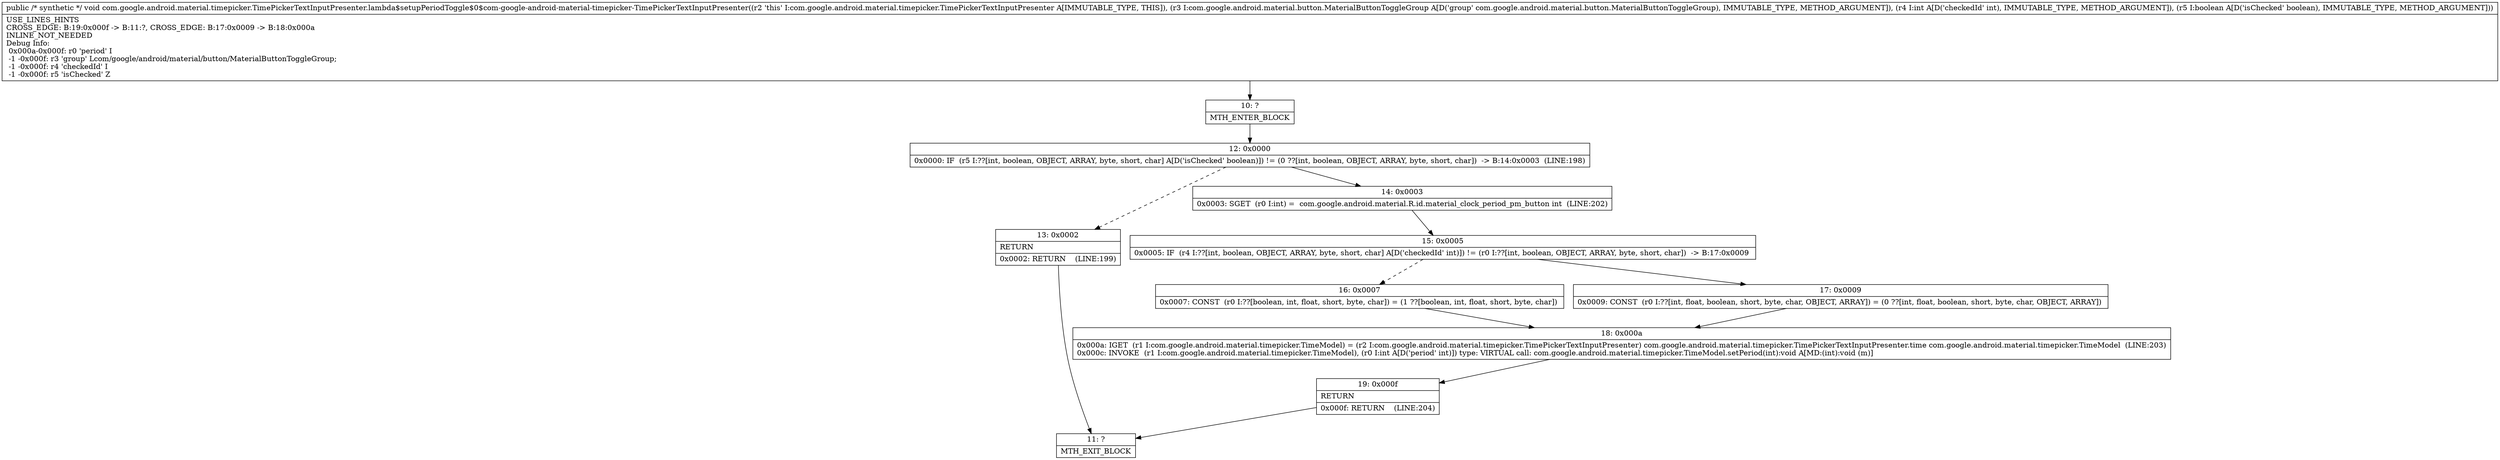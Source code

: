 digraph "CFG forcom.google.android.material.timepicker.TimePickerTextInputPresenter.lambda$setupPeriodToggle$0$com\-google\-android\-material\-timepicker\-TimePickerTextInputPresenter(Lcom\/google\/android\/material\/button\/MaterialButtonToggleGroup;IZ)V" {
Node_10 [shape=record,label="{10\:\ ?|MTH_ENTER_BLOCK\l}"];
Node_12 [shape=record,label="{12\:\ 0x0000|0x0000: IF  (r5 I:??[int, boolean, OBJECT, ARRAY, byte, short, char] A[D('isChecked' boolean)]) != (0 ??[int, boolean, OBJECT, ARRAY, byte, short, char])  \-\> B:14:0x0003  (LINE:198)\l}"];
Node_13 [shape=record,label="{13\:\ 0x0002|RETURN\l|0x0002: RETURN    (LINE:199)\l}"];
Node_11 [shape=record,label="{11\:\ ?|MTH_EXIT_BLOCK\l}"];
Node_14 [shape=record,label="{14\:\ 0x0003|0x0003: SGET  (r0 I:int) =  com.google.android.material.R.id.material_clock_period_pm_button int  (LINE:202)\l}"];
Node_15 [shape=record,label="{15\:\ 0x0005|0x0005: IF  (r4 I:??[int, boolean, OBJECT, ARRAY, byte, short, char] A[D('checkedId' int)]) != (r0 I:??[int, boolean, OBJECT, ARRAY, byte, short, char])  \-\> B:17:0x0009 \l}"];
Node_16 [shape=record,label="{16\:\ 0x0007|0x0007: CONST  (r0 I:??[boolean, int, float, short, byte, char]) = (1 ??[boolean, int, float, short, byte, char]) \l}"];
Node_18 [shape=record,label="{18\:\ 0x000a|0x000a: IGET  (r1 I:com.google.android.material.timepicker.TimeModel) = (r2 I:com.google.android.material.timepicker.TimePickerTextInputPresenter) com.google.android.material.timepicker.TimePickerTextInputPresenter.time com.google.android.material.timepicker.TimeModel  (LINE:203)\l0x000c: INVOKE  (r1 I:com.google.android.material.timepicker.TimeModel), (r0 I:int A[D('period' int)]) type: VIRTUAL call: com.google.android.material.timepicker.TimeModel.setPeriod(int):void A[MD:(int):void (m)]\l}"];
Node_19 [shape=record,label="{19\:\ 0x000f|RETURN\l|0x000f: RETURN    (LINE:204)\l}"];
Node_17 [shape=record,label="{17\:\ 0x0009|0x0009: CONST  (r0 I:??[int, float, boolean, short, byte, char, OBJECT, ARRAY]) = (0 ??[int, float, boolean, short, byte, char, OBJECT, ARRAY]) \l}"];
MethodNode[shape=record,label="{public \/* synthetic *\/ void com.google.android.material.timepicker.TimePickerTextInputPresenter.lambda$setupPeriodToggle$0$com\-google\-android\-material\-timepicker\-TimePickerTextInputPresenter((r2 'this' I:com.google.android.material.timepicker.TimePickerTextInputPresenter A[IMMUTABLE_TYPE, THIS]), (r3 I:com.google.android.material.button.MaterialButtonToggleGroup A[D('group' com.google.android.material.button.MaterialButtonToggleGroup), IMMUTABLE_TYPE, METHOD_ARGUMENT]), (r4 I:int A[D('checkedId' int), IMMUTABLE_TYPE, METHOD_ARGUMENT]), (r5 I:boolean A[D('isChecked' boolean), IMMUTABLE_TYPE, METHOD_ARGUMENT]))  | USE_LINES_HINTS\lCROSS_EDGE: B:19:0x000f \-\> B:11:?, CROSS_EDGE: B:17:0x0009 \-\> B:18:0x000a\lINLINE_NOT_NEEDED\lDebug Info:\l  0x000a\-0x000f: r0 'period' I\l  \-1 \-0x000f: r3 'group' Lcom\/google\/android\/material\/button\/MaterialButtonToggleGroup;\l  \-1 \-0x000f: r4 'checkedId' I\l  \-1 \-0x000f: r5 'isChecked' Z\l}"];
MethodNode -> Node_10;Node_10 -> Node_12;
Node_12 -> Node_13[style=dashed];
Node_12 -> Node_14;
Node_13 -> Node_11;
Node_14 -> Node_15;
Node_15 -> Node_16[style=dashed];
Node_15 -> Node_17;
Node_16 -> Node_18;
Node_18 -> Node_19;
Node_19 -> Node_11;
Node_17 -> Node_18;
}

